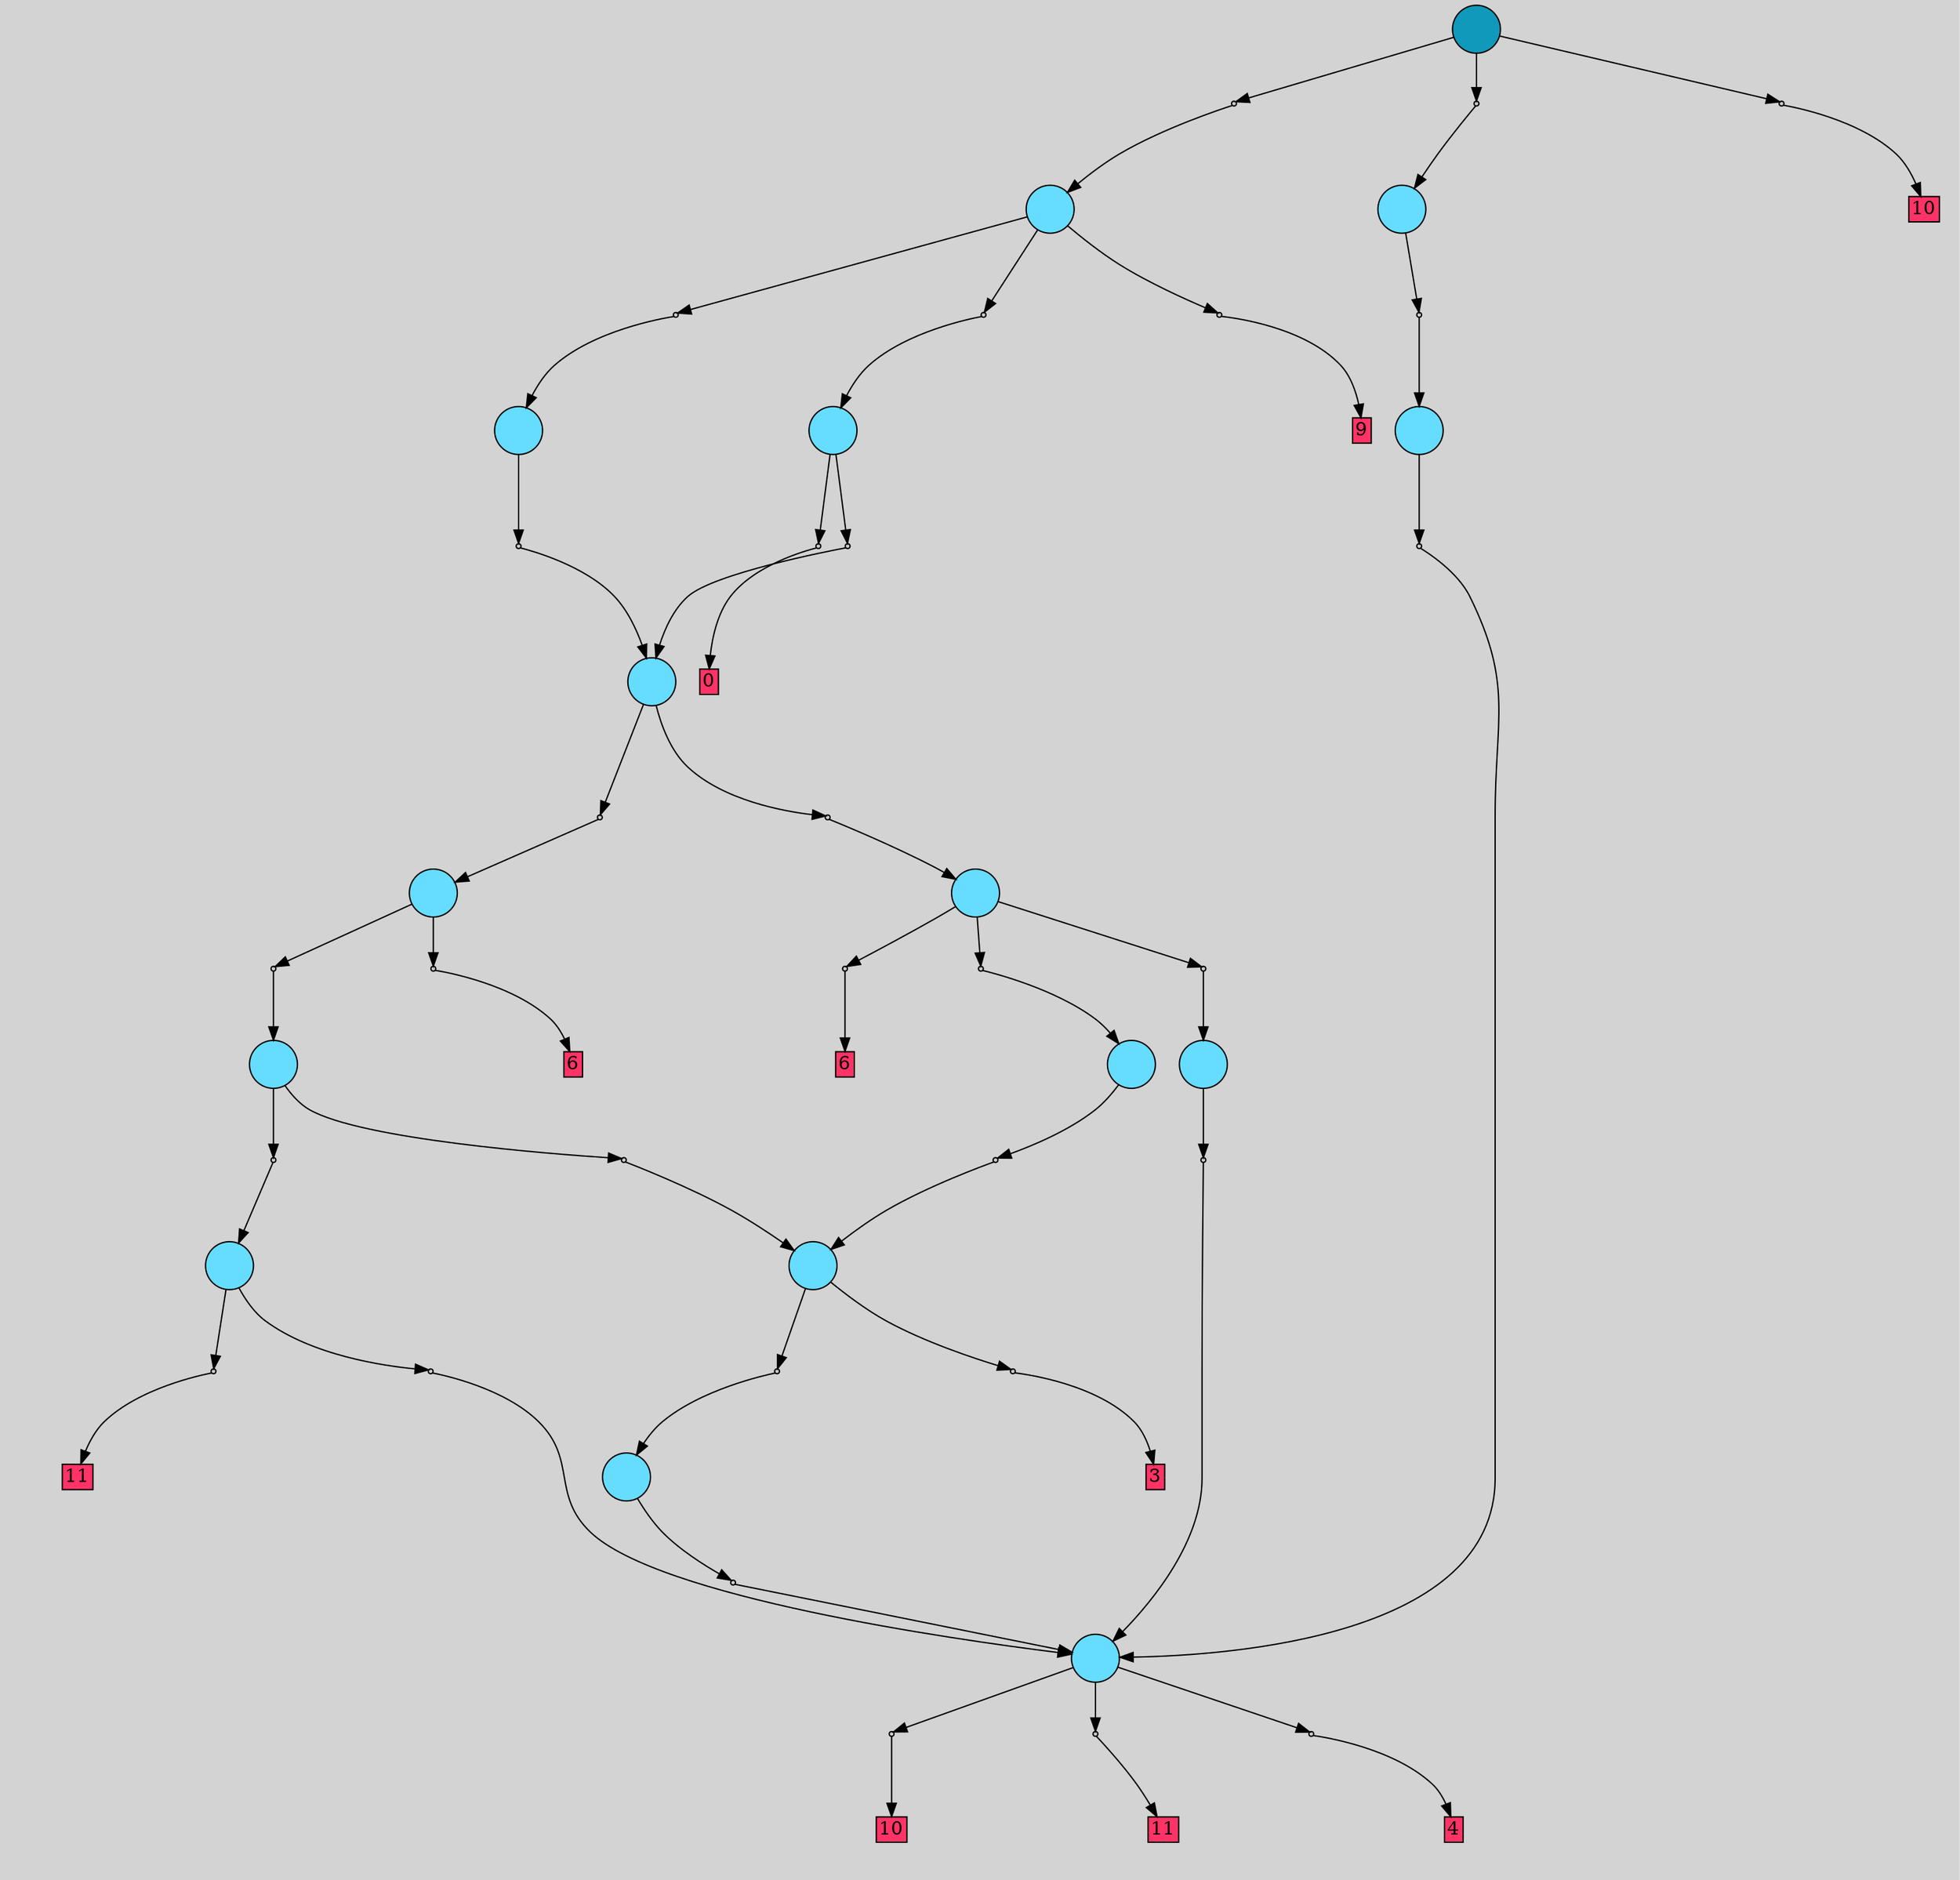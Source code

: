 digraph{
	graph[pad = "0.212, 0.055" bgcolor = lightgray]
	node[shape=circle style = filled label = ""]
		T0 [fillcolor="#66ddff"]
		T1 [fillcolor="#66ddff"]
		T2 [fillcolor="#66ddff"]
		T3 [fillcolor="#66ddff"]
		T4 [fillcolor="#66ddff"]
		T5 [fillcolor="#66ddff"]
		T6 [fillcolor="#66ddff"]
		T7 [fillcolor="#66ddff"]
		T8 [fillcolor="#66ddff"]
		T9 [fillcolor="#66ddff"]
		T10 [fillcolor="#66ddff"]
		T11 [fillcolor="#66ddff"]
		T12 [fillcolor="#66ddff"]
		T13 [fillcolor="#66ddff"]
		T14 [fillcolor="#66ddff"]
		T15 [fillcolor="#1199bb"]
		P0 [fillcolor="#cccccc" shape=point] //
		I0 [shape=box style=invis label="7|3&1|758#0|212&#92;n1|3&0|315#1|762&#92;n2|0&1|272#0|195&#92;n"]
		P0 -> I0[style=invis]
		A0 [fillcolor="#ff3366" shape=box margin=0.03 width=0 height=0 label="10"]
		T0 -> P0 -> A0
		P1 [fillcolor="#cccccc" shape=point] //
		I1 [shape=box style=invis label="0|4&1|395#1|585&#92;n3|0&1|328#0|188&#92;n"]
		P1 -> I1[style=invis]
		A1 [fillcolor="#ff3366" shape=box margin=0.03 width=0 height=0 label="11"]
		T0 -> P1 -> A1
		P2 [fillcolor="#cccccc" shape=point] //
		I2 [shape=box style=invis label="5|1&1|1116#1|1101&#92;n0|2&0|1321#1|391&#92;n7|4&0|122#0|107&#92;n3|0&1|328#0|460&#92;n"]
		P2 -> I2[style=invis]
		A2 [fillcolor="#ff3366" shape=box margin=0.03 width=0 height=0 label="4"]
		T0 -> P2 -> A2
		P3 [fillcolor="#cccccc" shape=point] //
		I3 [shape=box style=invis label="3|2&1|339#0|254&#92;n7|0&0|1106#0|452&#92;n"]
		P3 -> I3[style=invis]
		T1 -> P3 -> T0
		P4 [fillcolor="#cccccc" shape=point] //
		I4 [shape=box style=invis label="4|6&1|469#0|500&#92;n3|7&1|408#0|138&#92;n4|2&0|1263#1|82&#92;n0|0&0|1106#0|1078&#92;n"]
		P4 -> I4[style=invis]
		T2 -> P4 -> T0
		P5 [fillcolor="#cccccc" shape=point] //
		I5 [shape=box style=invis label="3|2&1|339#0|254&#92;n7|0&0|1106#0|452&#92;n"]
		P5 -> I5[style=invis]
		T3 -> P5 -> T1
		P6 [fillcolor="#cccccc" shape=point] //
		I6 [shape=box style=invis label="3|3&1|836#1|991&#92;n7|1&1|619#0|878&#92;n3|5&1|985#0|843&#92;n0|2&0|1169#0|781&#92;n7|0&0|1138#1|1204&#92;n"]
		P6 -> I6[style=invis]
		A3 [fillcolor="#ff3366" shape=box margin=0.03 width=0 height=0 label="3"]
		T3 -> P6 -> A3
		P7 [fillcolor="#cccccc" shape=point] //
		I7 [shape=box style=invis label="7|5&1|474#0|84&#92;n7|0&0|453#1|452&#92;n"]
		P7 -> I7[style=invis]
		T4 -> P7 -> T0
		P8 [fillcolor="#cccccc" shape=point] //
		I8 [shape=box style=invis label="0|4&1|395#1|585&#92;n3|0&1|328#0|460&#92;n"]
		P8 -> I8[style=invis]
		A4 [fillcolor="#ff3366" shape=box margin=0.03 width=0 height=0 label="11"]
		T4 -> P8 -> A4
		P9 [fillcolor="#cccccc" shape=point] //
		I9 [shape=box style=invis label="0|4&1|395#1|453&#92;n3|0&1|328#0|460&#92;n"]
		P9 -> I9[style=invis]
		T5 -> P9 -> T3
		P10 [fillcolor="#cccccc" shape=point] //
		I10 [shape=box style=invis label="3|2&1|1290#0|551&#92;n2|5&1|1306#0|1218&#92;n4|3&0|1005#1|803&#92;n7|7&0|531#0|783&#92;n3|0&0|295#1|848&#92;n"]
		P10 -> I10[style=invis]
		T6 -> P10 -> T4
		P11 [fillcolor="#cccccc" shape=point] //
		I11 [shape=box style=invis label="0|4&1|395#1|453&#92;n3|0&1|328#0|460&#92;n"]
		P11 -> I11[style=invis]
		T6 -> P11 -> T3
		P12 [fillcolor="#cccccc" shape=point] //
		I12 [shape=box style=invis label="7|0&1|1164#1|820&#92;n"]
		P12 -> I12[style=invis]
		T7 -> P12 -> T0
		P13 [fillcolor="#cccccc" shape=point] //
		I13 [shape=box style=invis label="7|0&1|1158#1|1197&#92;n"]
		P13 -> I13[style=invis]
		A5 [fillcolor="#ff3366" shape=box margin=0.03 width=0 height=0 label="6"]
		T8 -> P13 -> A5
		P14 [fillcolor="#cccccc" shape=point] //
		I14 [shape=box style=invis label="7|0&1|1164#1|820&#92;n"]
		P14 -> I14[style=invis]
		T8 -> P14 -> T6
		P15 [fillcolor="#cccccc" shape=point] //
		I15 [shape=box style=invis label="0|4&1|395#1|453&#92;n3|0&1|328#0|460&#92;n"]
		P15 -> I15[style=invis]
		T9 -> P15 -> T7
		P16 [fillcolor="#cccccc" shape=point] //
		I16 [shape=box style=invis label="5|4&1|407#0|976&#92;n5|2&0|228#0|979&#92;n7|0&0|1106#0|452&#92;n"]
		P16 -> I16[style=invis]
		T10 -> P16 -> T2
		P17 [fillcolor="#cccccc" shape=point] //
		I17 [shape=box style=invis label="7|6&1|956#1|113&#92;n3|5&0|1294#1|525&#92;n0|2&1|938#0|261&#92;n4|0&0|1330#1|733&#92;n"]
		P17 -> I17[style=invis]
		T10 -> P17 -> T5
		P18 [fillcolor="#cccccc" shape=point] //
		I18 [shape=box style=invis label="4|4&1|1194#1|699&#92;n0|4&1|630#0|1324&#92;n0|0&0|1020#1|241&#92;n"]
		P18 -> I18[style=invis]
		A6 [fillcolor="#ff3366" shape=box margin=0.03 width=0 height=0 label="6"]
		T10 -> P18 -> A6
		P19 [fillcolor="#cccccc" shape=point] //
		I19 [shape=box style=invis label="3|0&1|305#0|679&#92;n"]
		P19 -> I19[style=invis]
		T11 -> P19 -> T10
		P20 [fillcolor="#cccccc" shape=point] //
		I20 [shape=box style=invis label="0|1&1|950#1|206&#92;n3|0&1|561#0|849&#92;n"]
		P20 -> I20[style=invis]
		T11 -> P20 -> T8
		P21 [fillcolor="#cccccc" shape=point] //
		I21 [shape=box style=invis label="3|0&1|305#0|679&#92;n"]
		P21 -> I21[style=invis]
		T12 -> P21 -> T11
		P22 [fillcolor="#cccccc" shape=point] //
		I22 [shape=box style=invis label="3|0&1|305#0|499&#92;n"]
		P22 -> I22[style=invis]
		T13 -> P22 -> T11
		P23 [fillcolor="#cccccc" shape=point] //
		I23 [shape=box style=invis label="7|5&1|414#1|1114&#92;n3|1&0|1147#0|813&#92;n5|5&1|1277#1|677&#92;n7|4&1|431#1|1237&#92;n1|0&0|1089#0|141&#92;n0|3&0|988#1|805&#92;n2|1&0|403#0|928&#92;n7|0&0|169#1|1137&#92;n"]
		P23 -> I23[style=invis]
		A7 [fillcolor="#ff3366" shape=box margin=0.03 width=0 height=0 label="0"]
		T13 -> P23 -> A7
		P24 [fillcolor="#cccccc" shape=point] //
		I24 [shape=box style=invis label="1|3&1|87#0|319&#92;n0|6&1|271#0|1227&#92;n6|3&0|886#1|639&#92;n0|2&1|1093#0|699&#92;n7|0&0|1138#1|1204&#92;n"]
		P24 -> I24[style=invis]
		T14 -> P24 -> T12
		P25 [fillcolor="#cccccc" shape=point] //
		I25 [shape=box style=invis label="0|4&1|664#1|795&#92;n7|2&0|932#0|214&#92;n5|7&0|74#1|314&#92;n6|0&1|1129#0|599&#92;n0|7&1|607#0|567&#92;n3|0&0|551#0|824&#92;n"]
		P25 -> I25[style=invis]
		T14 -> P25 -> T13
		P26 [fillcolor="#cccccc" shape=point] //
		I26 [shape=box style=invis label="6|1&1|655#1|416&#92;n3|5&1|116#0|505&#92;n3|2&0|253#1|808&#92;n0|7&1|427#1|1080&#92;n6|1&0|631#1|549&#92;n3|0&0|1074#0|1145&#92;n"]
		P26 -> I26[style=invis]
		A8 [fillcolor="#ff3366" shape=box margin=0.03 width=0 height=0 label="9"]
		T14 -> P26 -> A8
		P27 [fillcolor="#cccccc" shape=point] //
		I27 [shape=box style=invis label="4|5&1|316#1|697&#92;n5|6&0|237#1|866&#92;n3|3&1|568#0|1022&#92;n2|6&1|795#0|907&#92;n7|0&0|574#0|124&#92;n"]
		P27 -> I27[style=invis]
		A9 [fillcolor="#ff3366" shape=box margin=0.03 width=0 height=0 label="10"]
		T15 -> P27 -> A9
		P28 [fillcolor="#cccccc" shape=point] //
		I28 [shape=box style=invis label="7|1&1|172#1|4&#92;n1|5&1|1174#0|801&#92;n7|0&0|1157#1|398&#92;n"]
		P28 -> I28[style=invis]
		T15 -> P28 -> T9
		P29 [fillcolor="#cccccc" shape=point] //
		I29 [shape=box style=invis label="7|0&1|1147#1|53&#92;n4|7&0|1064#0|600&#92;n7|1&0|759#0|589&#92;n1|5&0|585#0|528&#92;n7|0&0|829#1|608&#92;n"]
		P29 -> I29[style=invis]
		T15 -> P29 -> T14
		{ rank= same T15 }
}
